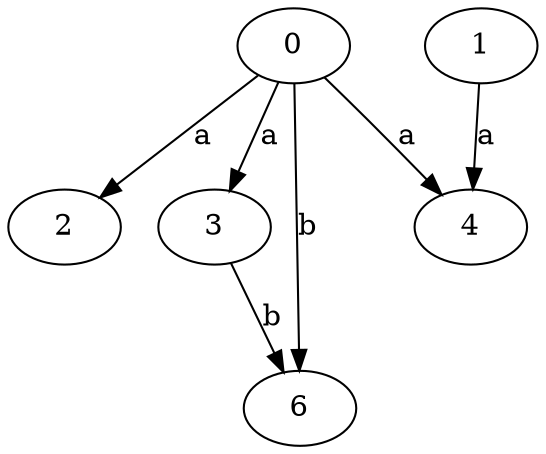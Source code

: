 strict digraph  {
2;
3;
4;
0;
6;
1;
3 -> 6  [label=b];
0 -> 2  [label=a];
0 -> 3  [label=a];
0 -> 4  [label=a];
0 -> 6  [label=b];
1 -> 4  [label=a];
}
